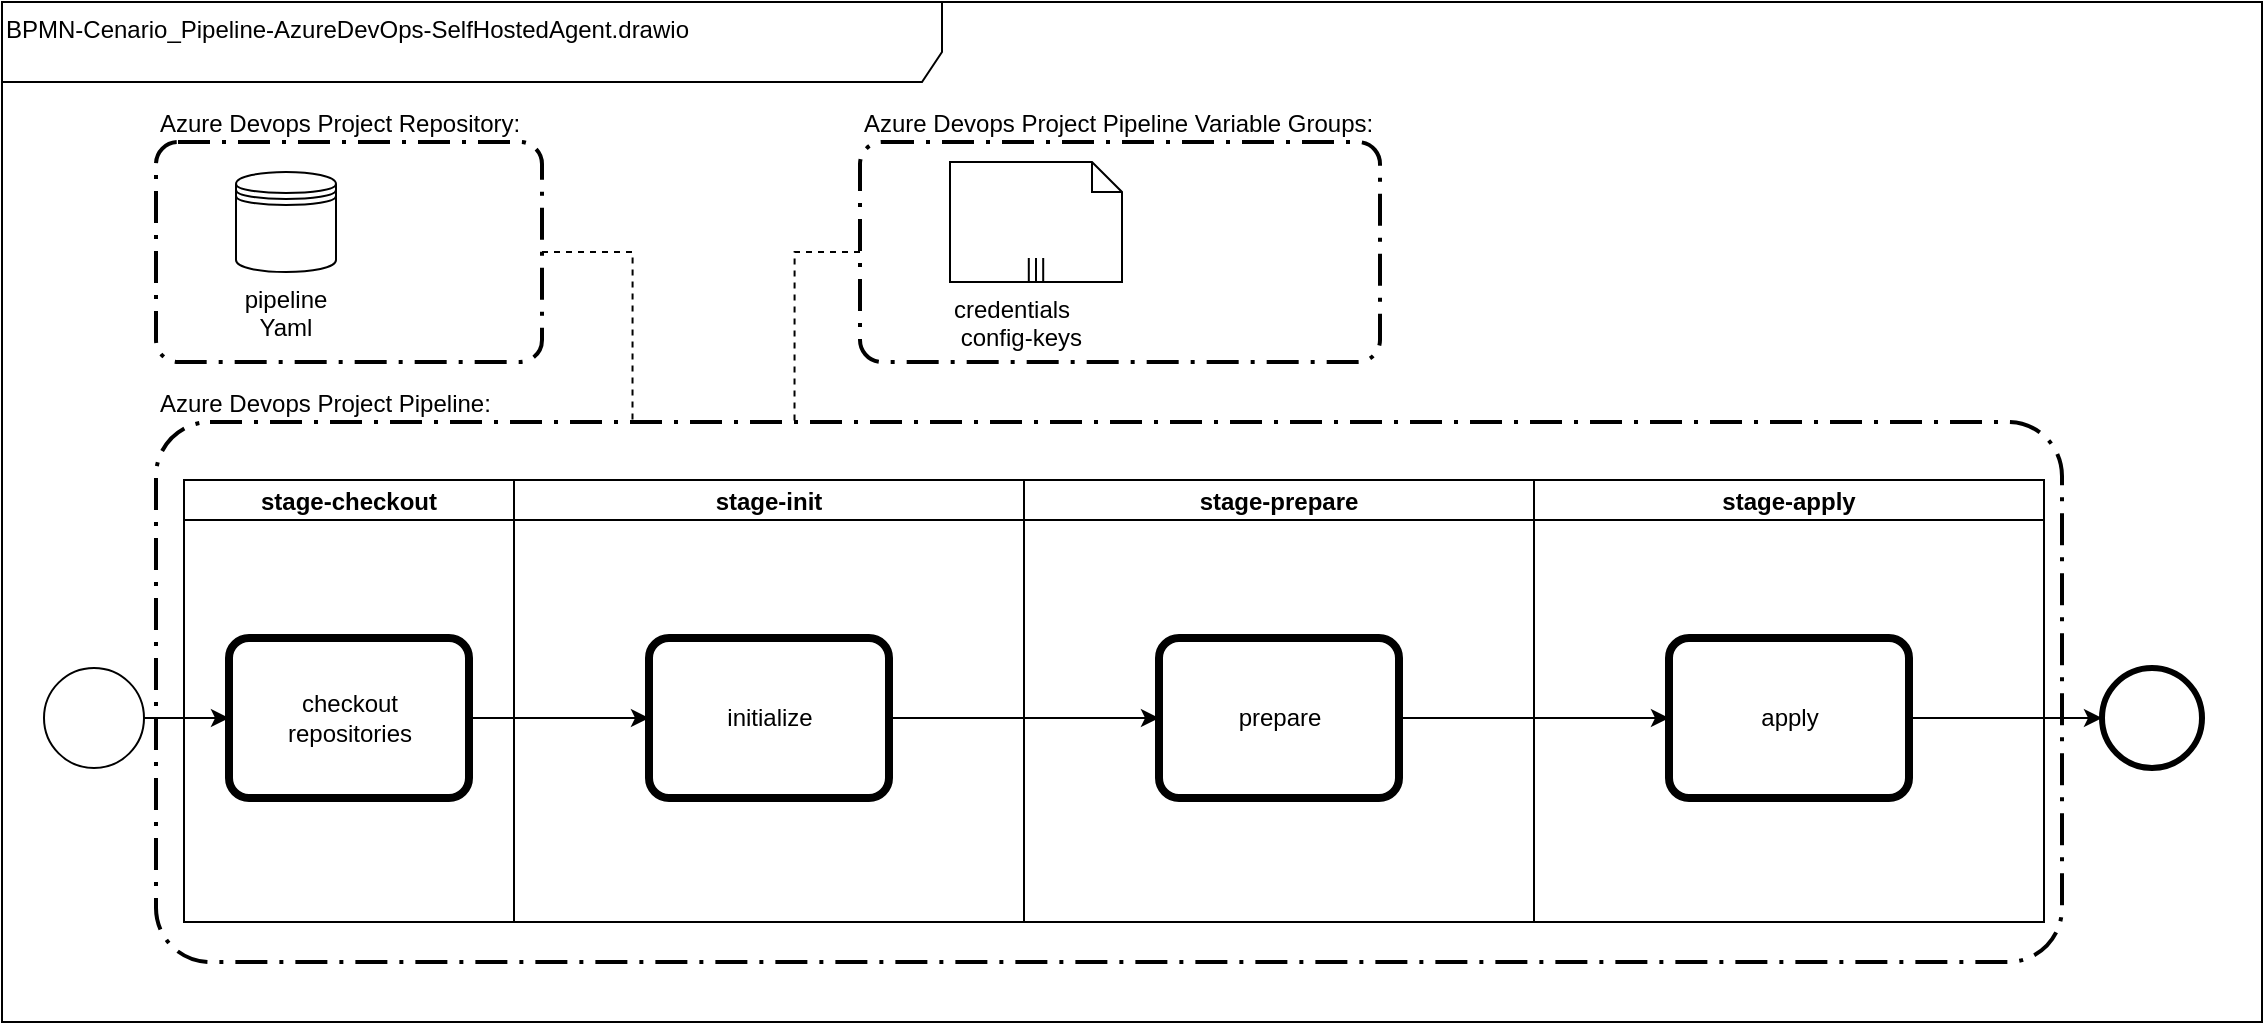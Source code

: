 <mxfile version="20.4.0" type="device"><diagram id="9t7FVnhvxkAf0JGmNi0D" name="Página-1"><mxGraphModel dx="942" dy="525" grid="1" gridSize="10" guides="1" tooltips="1" connect="1" arrows="1" fold="1" page="1" pageScale="1" pageWidth="827" pageHeight="1169" math="0" shadow="0"><root><mxCell id="0"/><mxCell id="1" parent="0"/><mxCell id="p9YbEPfVvi7oQdBkGIc--1" value="BPMN-Cenario_Pipeline-AzureDevOps-SelfHostedAgent.drawio" style="shape=umlFrame;whiteSpace=wrap;html=1;width=470;height=40;align=left;verticalAlign=top;" parent="1" vertex="1"><mxGeometry width="1130" height="510" as="geometry"/></mxCell><mxCell id="muLJWTM04YauoSyF-N7c-4" value="Azure Devops Project Pipeline Variable Groups:" style="points=[[0.25,0,0],[0.5,0,0],[0.75,0,0],[1,0.25,0],[1,0.5,0],[1,0.75,0],[0.75,1,0],[0.5,1,0],[0.25,1,0],[0,0.75,0],[0,0.5,0],[0,0.25,0]];rounded=1;arcSize=10;dashed=1;strokeColor=#000000;fillColor=none;gradientColor=none;dashPattern=8 3 1 3;strokeWidth=2;verticalAlign=bottom;labelPosition=center;verticalLabelPosition=top;align=left;textDirection=ltr;" parent="1" vertex="1"><mxGeometry x="429" y="70" width="260" height="110" as="geometry"/></mxCell><mxCell id="p9YbEPfVvi7oQdBkGIc--27" value="Azure Devops Project Pipeline:" style="points=[[0.25,0,0],[0.5,0,0],[0.75,0,0],[1,0.25,0],[1,0.5,0],[1,0.75,0],[0.75,1,0],[0.5,1,0],[0.25,1,0],[0,0.75,0],[0,0.5,0],[0,0.25,0]];rounded=1;arcSize=10;dashed=1;strokeColor=#000000;fillColor=none;gradientColor=none;dashPattern=8 3 1 3;strokeWidth=2;verticalAlign=bottom;labelPosition=center;verticalLabelPosition=top;align=left;textDirection=ltr;" parent="1" vertex="1"><mxGeometry x="77" y="210" width="953" height="270" as="geometry"/></mxCell><mxCell id="p9YbEPfVvi7oQdBkGIc--14" value="Azure Devops Project Repository:" style="points=[[0.25,0,0],[0.5,0,0],[0.75,0,0],[1,0.25,0],[1,0.5,0],[1,0.75,0],[0.75,1,0],[0.5,1,0],[0.25,1,0],[0,0.75,0],[0,0.5,0],[0,0.25,0]];rounded=1;arcSize=10;dashed=1;strokeColor=#000000;fillColor=none;gradientColor=none;dashPattern=8 3 1 3;strokeWidth=2;verticalAlign=bottom;labelPosition=center;verticalLabelPosition=top;align=left;textDirection=ltr;" parent="1" vertex="1"><mxGeometry x="77" y="70" width="193" height="110" as="geometry"/></mxCell><mxCell id="p9YbEPfVvi7oQdBkGIc--11" style="edgeStyle=orthogonalEdgeStyle;rounded=0;orthogonalLoop=1;jettySize=auto;html=1;" parent="1" source="p9YbEPfVvi7oQdBkGIc--10" target="p9YbEPfVvi7oQdBkGIc--17" edge="1"><mxGeometry relative="1" as="geometry"><mxPoint x="111" y="315" as="targetPoint"/></mxGeometry></mxCell><mxCell id="p9YbEPfVvi7oQdBkGIc--10" value="" style="points=[[0.145,0.145,0],[0.5,0,0],[0.855,0.145,0],[1,0.5,0],[0.855,0.855,0],[0.5,1,0],[0.145,0.855,0],[0,0.5,0]];shape=mxgraph.bpmn.event;html=1;verticalLabelPosition=bottom;labelBackgroundColor=#ffffff;verticalAlign=top;align=center;perimeter=ellipsePerimeter;outlineConnect=0;aspect=fixed;outline=standard;symbol=general;" parent="1" vertex="1"><mxGeometry x="21" y="333" width="50" height="50" as="geometry"/></mxCell><mxCell id="p9YbEPfVvi7oQdBkGIc--12" value="stage-checkout" style="swimlane;startSize=20;" parent="1" vertex="1"><mxGeometry x="91" y="239" width="165" height="221" as="geometry"/></mxCell><mxCell id="p9YbEPfVvi7oQdBkGIc--17" value="checkout &#10;repositories" style="points=[[0.25,0,0],[0.5,0,0],[0.75,0,0],[1,0.25,0],[1,0.5,0],[1,0.75,0],[0.75,1,0],[0.5,1,0],[0.25,1,0],[0,0.75,0],[0,0.5,0],[0,0.25,0]];shape=mxgraph.bpmn.task;whiteSpace=wrap;rectStyle=rounded;size=10;bpmnShapeType=call;" parent="p9YbEPfVvi7oQdBkGIc--12" vertex="1"><mxGeometry x="22.5" y="79" width="120" height="80" as="geometry"/></mxCell><mxCell id="p9YbEPfVvi7oQdBkGIc--8" value="pipeline Yaml" style="shape=datastore;whiteSpace=wrap;html=1;labelPosition=center;verticalLabelPosition=bottom;align=center;verticalAlign=top;" parent="1" vertex="1"><mxGeometry x="117" y="85" width="50" height="50" as="geometry"/></mxCell><mxCell id="p9YbEPfVvi7oQdBkGIc--20" style="edgeStyle=orthogonalEdgeStyle;rounded=0;orthogonalLoop=1;jettySize=auto;html=1;entryX=0;entryY=0.5;entryDx=0;entryDy=0;entryPerimeter=0;exitX=1;exitY=0.5;exitDx=0;exitDy=0;exitPerimeter=0;" parent="1" source="p9YbEPfVvi7oQdBkGIc--17" target="fXtbCSaWrkktmrQBvNpc-2" edge="1"><mxGeometry relative="1" as="geometry"><mxPoint x="491" y="358" as="sourcePoint"/><mxPoint x="522.5" y="358" as="targetPoint"/></mxGeometry></mxCell><mxCell id="p9YbEPfVvi7oQdBkGIc--32" value="stage-init" style="swimlane;startSize=20;" parent="1" vertex="1"><mxGeometry x="256" y="239" width="255" height="221" as="geometry"/></mxCell><mxCell id="fXtbCSaWrkktmrQBvNpc-2" value="initialize" style="points=[[0.25,0,0],[0.5,0,0],[0.75,0,0],[1,0.25,0],[1,0.5,0],[1,0.75,0],[0.75,1,0],[0.5,1,0],[0.25,1,0],[0,0.75,0],[0,0.5,0],[0,0.25,0]];shape=mxgraph.bpmn.task;whiteSpace=wrap;rectStyle=rounded;size=10;bpmnShapeType=call;" parent="p9YbEPfVvi7oQdBkGIc--32" vertex="1"><mxGeometry x="67.5" y="79" width="120" height="80" as="geometry"/></mxCell><mxCell id="p9YbEPfVvi7oQdBkGIc--35" value="" style="points=[[0.145,0.145,0],[0.5,0,0],[0.855,0.145,0],[1,0.5,0],[0.855,0.855,0],[0.5,1,0],[0.145,0.855,0],[0,0.5,0]];shape=mxgraph.bpmn.event;html=1;verticalLabelPosition=bottom;labelBackgroundColor=#ffffff;verticalAlign=top;align=center;perimeter=ellipsePerimeter;outlineConnect=0;aspect=fixed;outline=end;symbol=terminate2;" parent="1" vertex="1"><mxGeometry x="1050" y="333" width="50" height="50" as="geometry"/></mxCell><mxCell id="muLJWTM04YauoSyF-N7c-3" value="credentials&amp;nbsp; &amp;nbsp;config-keys" style="shape=mxgraph.bpmn.data;labelPosition=center;verticalLabelPosition=bottom;align=left;verticalAlign=top;whiteSpace=wrap;size=15;html=1;bpmnTransferType=none;isCollection=1;" parent="1" vertex="1"><mxGeometry x="474" y="80" width="86" height="60" as="geometry"/></mxCell><mxCell id="muLJWTM04YauoSyF-N7c-8" style="edgeStyle=orthogonalEdgeStyle;rounded=0;orthogonalLoop=1;jettySize=auto;html=1;endArrow=none;endFill=0;dashed=1;entryX=0.335;entryY=0.004;entryDx=0;entryDy=0;entryPerimeter=0;exitX=0;exitY=0.5;exitDx=0;exitDy=0;exitPerimeter=0;" parent="1" source="muLJWTM04YauoSyF-N7c-4" target="p9YbEPfVvi7oQdBkGIc--27" edge="1"><mxGeometry relative="1" as="geometry"><mxPoint x="508" y="180" as="sourcePoint"/><mxPoint x="317.7" y="227.016" as="targetPoint"/></mxGeometry></mxCell><mxCell id="45rNOKhcy0GqoJCZ7_J1-19" style="edgeStyle=orthogonalEdgeStyle;rounded=0;orthogonalLoop=1;jettySize=auto;html=1;endArrow=none;endFill=0;dashed=1;entryX=0.25;entryY=0;entryDx=0;entryDy=0;entryPerimeter=0;exitX=1;exitY=0.5;exitDx=0;exitDy=0;exitPerimeter=0;" parent="1" source="p9YbEPfVvi7oQdBkGIc--14" target="p9YbEPfVvi7oQdBkGIc--27" edge="1"><mxGeometry relative="1" as="geometry"><mxPoint x="699" y="135" as="sourcePoint"/><mxPoint x="718.5" y="220" as="targetPoint"/></mxGeometry></mxCell><mxCell id="fXtbCSaWrkktmrQBvNpc-3" style="edgeStyle=orthogonalEdgeStyle;rounded=0;orthogonalLoop=1;jettySize=auto;html=1;entryX=0;entryY=0.5;entryDx=0;entryDy=0;entryPerimeter=0;exitX=1;exitY=0.5;exitDx=0;exitDy=0;exitPerimeter=0;" parent="1" source="dJUW15tIp2-LLbPhAWa3-2" target="p9YbEPfVvi7oQdBkGIc--35" edge="1"><mxGeometry relative="1" as="geometry"><mxPoint x="243.5" y="368" as="sourcePoint"/><mxPoint x="333.5" y="368" as="targetPoint"/></mxGeometry></mxCell><mxCell id="fXtbCSaWrkktmrQBvNpc-6" value="stage-prepare" style="swimlane;startSize=20;" parent="1" vertex="1"><mxGeometry x="511" y="239" width="255" height="221" as="geometry"/></mxCell><mxCell id="fXtbCSaWrkktmrQBvNpc-7" value="prepare" style="points=[[0.25,0,0],[0.5,0,0],[0.75,0,0],[1,0.25,0],[1,0.5,0],[1,0.75,0],[0.75,1,0],[0.5,1,0],[0.25,1,0],[0,0.75,0],[0,0.5,0],[0,0.25,0]];shape=mxgraph.bpmn.task;whiteSpace=wrap;rectStyle=rounded;size=10;bpmnShapeType=call;" parent="fXtbCSaWrkktmrQBvNpc-6" vertex="1"><mxGeometry x="67.5" y="79" width="120" height="80" as="geometry"/></mxCell><mxCell id="fXtbCSaWrkktmrQBvNpc-8" style="edgeStyle=orthogonalEdgeStyle;rounded=0;orthogonalLoop=1;jettySize=auto;html=1;fontSize=10;fontColor=none;" parent="1" source="fXtbCSaWrkktmrQBvNpc-2" target="fXtbCSaWrkktmrQBvNpc-7" edge="1"><mxGeometry relative="1" as="geometry"/></mxCell><mxCell id="dJUW15tIp2-LLbPhAWa3-1" value="stage-apply" style="swimlane;startSize=20;" vertex="1" parent="1"><mxGeometry x="766" y="239" width="255" height="221" as="geometry"/></mxCell><mxCell id="dJUW15tIp2-LLbPhAWa3-2" value="apply" style="points=[[0.25,0,0],[0.5,0,0],[0.75,0,0],[1,0.25,0],[1,0.5,0],[1,0.75,0],[0.75,1,0],[0.5,1,0],[0.25,1,0],[0,0.75,0],[0,0.5,0],[0,0.25,0]];shape=mxgraph.bpmn.task;whiteSpace=wrap;rectStyle=rounded;size=10;bpmnShapeType=call;" vertex="1" parent="dJUW15tIp2-LLbPhAWa3-1"><mxGeometry x="67.5" y="79" width="120" height="80" as="geometry"/></mxCell><mxCell id="dJUW15tIp2-LLbPhAWa3-3" style="edgeStyle=orthogonalEdgeStyle;rounded=0;orthogonalLoop=1;jettySize=auto;html=1;fontSize=10;fontColor=none;exitX=1;exitY=0.5;exitDx=0;exitDy=0;exitPerimeter=0;" edge="1" parent="1" source="fXtbCSaWrkktmrQBvNpc-7" target="dJUW15tIp2-LLbPhAWa3-2"><mxGeometry relative="1" as="geometry"><mxPoint x="453.5" y="368" as="sourcePoint"/><mxPoint x="588.5" y="368" as="targetPoint"/></mxGeometry></mxCell></root></mxGraphModel></diagram></mxfile>